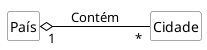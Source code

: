 @startuml mod01ima05
hide circle
hide methods
hide empty members

skinparam class {
    BackgroundColor White
    ArrowColor Black
    BorderColor #505050
}
class "País" as pa
class "Cidade" as ci
left to right direction
pa"1" o-- "*"ci: "Contém"
@enduml